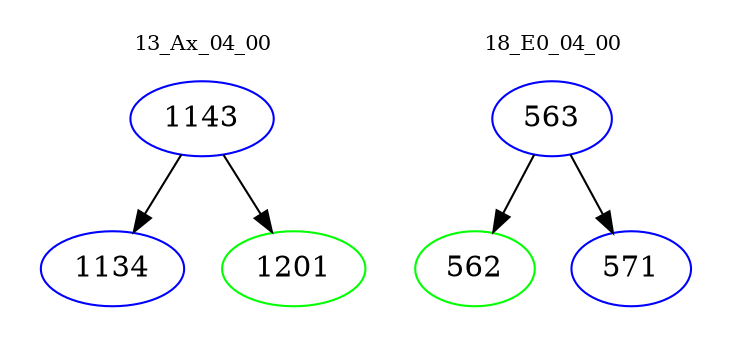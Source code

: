 digraph{
subgraph cluster_0 {
color = white
label = "13_Ax_04_00";
fontsize=10;
T0_1143 [label="1143", color="blue"]
T0_1143 -> T0_1134 [color="black"]
T0_1134 [label="1134", color="blue"]
T0_1143 -> T0_1201 [color="black"]
T0_1201 [label="1201", color="green"]
}
subgraph cluster_1 {
color = white
label = "18_E0_04_00";
fontsize=10;
T1_563 [label="563", color="blue"]
T1_563 -> T1_562 [color="black"]
T1_562 [label="562", color="green"]
T1_563 -> T1_571 [color="black"]
T1_571 [label="571", color="blue"]
}
}
